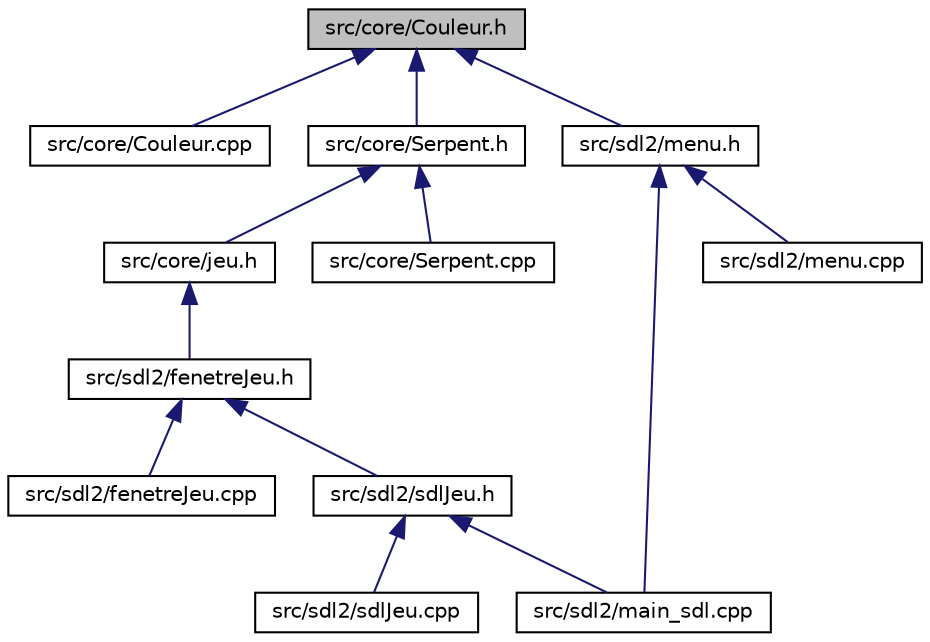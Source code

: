 digraph "src/core/Couleur.h"
{
 // LATEX_PDF_SIZE
  edge [fontname="Helvetica",fontsize="10",labelfontname="Helvetica",labelfontsize="10"];
  node [fontname="Helvetica",fontsize="10",shape=record];
  Node1 [label="src/core/Couleur.h",height=0.2,width=0.4,color="black", fillcolor="grey75", style="filled", fontcolor="black",tooltip="Module gérant les couleurs des joueurs."];
  Node1 -> Node2 [dir="back",color="midnightblue",fontsize="10",style="solid",fontname="Helvetica"];
  Node2 [label="src/core/Couleur.cpp",height=0.2,width=0.4,color="black", fillcolor="white", style="filled",URL="$Couleur_8cpp.html",tooltip="Implémentation de la classe couleur."];
  Node1 -> Node3 [dir="back",color="midnightblue",fontsize="10",style="solid",fontname="Helvetica"];
  Node3 [label="src/core/Serpent.h",height=0.2,width=0.4,color="black", fillcolor="white", style="filled",URL="$Serpent_8h.html",tooltip="Module gérant les serpents."];
  Node3 -> Node4 [dir="back",color="midnightblue",fontsize="10",style="solid",fontname="Helvetica"];
  Node4 [label="src/core/jeu.h",height=0.2,width=0.4,color="black", fillcolor="white", style="filled",URL="$jeu_8h.html",tooltip=" "];
  Node4 -> Node5 [dir="back",color="midnightblue",fontsize="10",style="solid",fontname="Helvetica"];
  Node5 [label="src/sdl2/fenetreJeu.h",height=0.2,width=0.4,color="black", fillcolor="white", style="filled",URL="$fenetreJeu_8h.html",tooltip="Module gérant l'image sdl du plateau de jeu pendant la partie."];
  Node5 -> Node6 [dir="back",color="midnightblue",fontsize="10",style="solid",fontname="Helvetica"];
  Node6 [label="src/sdl2/fenetreJeu.cpp",height=0.2,width=0.4,color="black", fillcolor="white", style="filled",URL="$fenetreJeu_8cpp.html",tooltip="Implémentation de la classe FenetreJeu."];
  Node5 -> Node7 [dir="back",color="midnightblue",fontsize="10",style="solid",fontname="Helvetica"];
  Node7 [label="src/sdl2/sdlJeu.h",height=0.2,width=0.4,color="black", fillcolor="white", style="filled",URL="$sdlJeu_8h.html",tooltip="Module gérant la partie SDL."];
  Node7 -> Node8 [dir="back",color="midnightblue",fontsize="10",style="solid",fontname="Helvetica"];
  Node8 [label="src/sdl2/main_sdl.cpp",height=0.2,width=0.4,color="black", fillcolor="white", style="filled",URL="$main__sdl_8cpp.html",tooltip=" "];
  Node7 -> Node9 [dir="back",color="midnightblue",fontsize="10",style="solid",fontname="Helvetica"];
  Node9 [label="src/sdl2/sdlJeu.cpp",height=0.2,width=0.4,color="black", fillcolor="white", style="filled",URL="$sdlJeu_8cpp.html",tooltip=" "];
  Node3 -> Node10 [dir="back",color="midnightblue",fontsize="10",style="solid",fontname="Helvetica"];
  Node10 [label="src/core/Serpent.cpp",height=0.2,width=0.4,color="black", fillcolor="white", style="filled",URL="$Serpent_8cpp.html",tooltip="Implémentation de la classe serpent."];
  Node1 -> Node11 [dir="back",color="midnightblue",fontsize="10",style="solid",fontname="Helvetica"];
  Node11 [label="src/sdl2/menu.h",height=0.2,width=0.4,color="black", fillcolor="white", style="filled",URL="$menu_8h.html",tooltip="Module gérant le menu de la partie."];
  Node11 -> Node8 [dir="back",color="midnightblue",fontsize="10",style="solid",fontname="Helvetica"];
  Node11 -> Node12 [dir="back",color="midnightblue",fontsize="10",style="solid",fontname="Helvetica"];
  Node12 [label="src/sdl2/menu.cpp",height=0.2,width=0.4,color="black", fillcolor="white", style="filled",URL="$menu_8cpp.html",tooltip="Implémentation de la classe Menu."];
}
